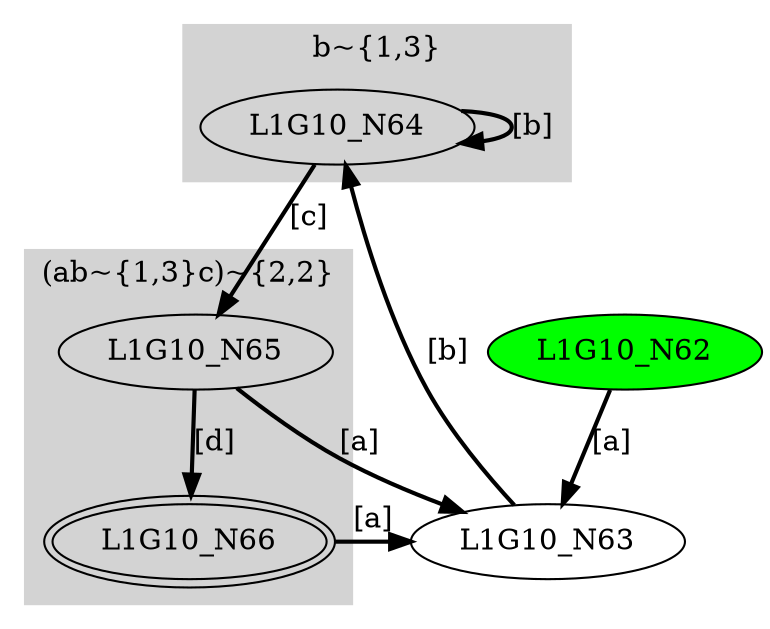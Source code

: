 digraph G10{
	subgraph cluster0 {
		node [style=filled];
		style=filled;
		color=lightgrey;
		label ="b~{1,3}";
		L1G10_N64;
	}	subgraph cluster1 {
		node [style=filled];
		style=filled;
		color=lightgrey;
		label ="(ab~{1,3}c)~{2,2}";
		L1G10_N65;L1G10_N66;
	}"L1G10_N62" [style=filled,fillcolor=green];
"L1G10_N63";
"L1G10_N64";
"L1G10_N65";
"L1G10_N66" [peripheries=2];
"L1G10_N62"->"L1G10_N63" [style = bold, label = "[a]"];
"L1G10_N63"->"L1G10_N64" [style = bold, label = "[b]"];
"L1G10_N64"->"L1G10_N64" [style = bold, label = "[b]"];
"L1G10_N64"->"L1G10_N65" [style = bold, label = "[c]"];
"L1G10_N65"->"L1G10_N63" [style = bold, label = "[a]"];
"L1G10_N65"->"L1G10_N66" [style = bold, label = "[d]"];
"L1G10_N66"->"L1G10_N63" [style = bold, label = "[a]"];
}

